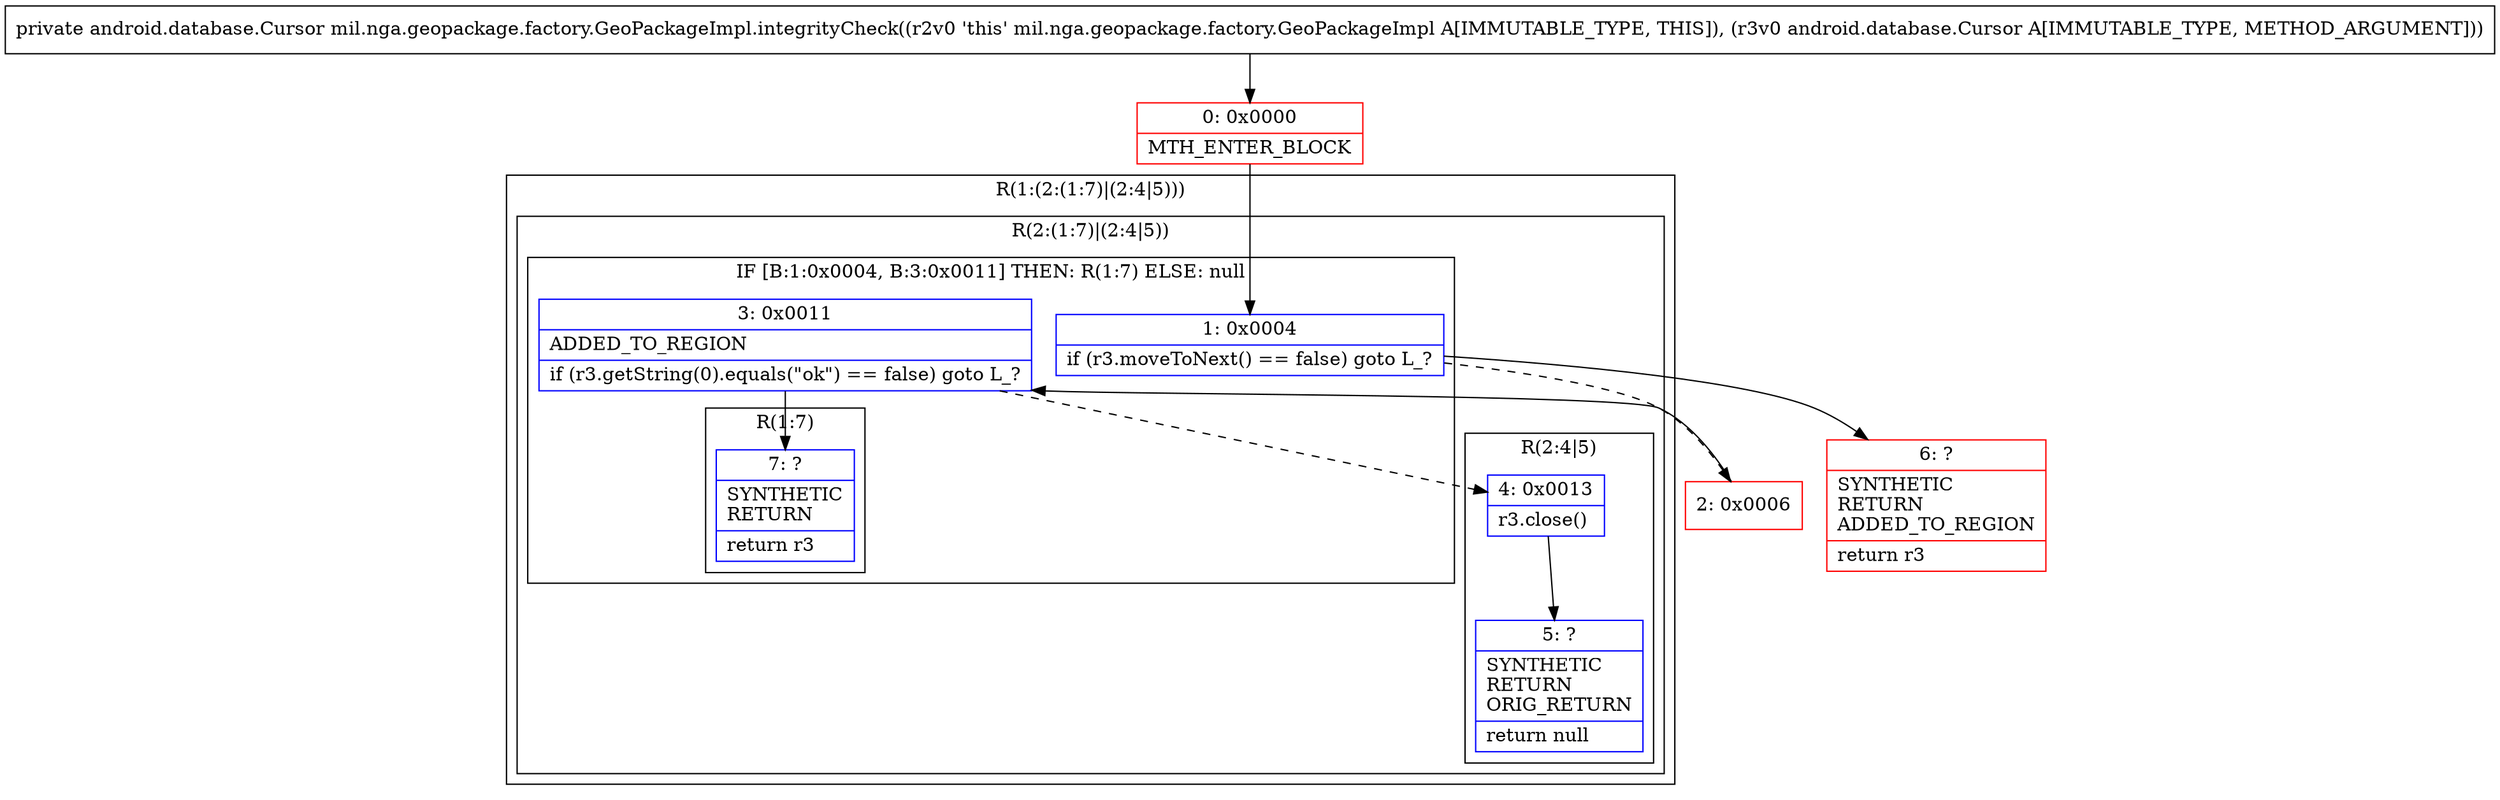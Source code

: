 digraph "CFG formil.nga.geopackage.factory.GeoPackageImpl.integrityCheck(Landroid\/database\/Cursor;)Landroid\/database\/Cursor;" {
subgraph cluster_Region_209625465 {
label = "R(1:(2:(1:7)|(2:4|5)))";
node [shape=record,color=blue];
subgraph cluster_Region_1718734884 {
label = "R(2:(1:7)|(2:4|5))";
node [shape=record,color=blue];
subgraph cluster_IfRegion_1421915891 {
label = "IF [B:1:0x0004, B:3:0x0011] THEN: R(1:7) ELSE: null";
node [shape=record,color=blue];
Node_1 [shape=record,label="{1\:\ 0x0004|if (r3.moveToNext() == false) goto L_?\l}"];
Node_3 [shape=record,label="{3\:\ 0x0011|ADDED_TO_REGION\l|if (r3.getString(0).equals(\"ok\") == false) goto L_?\l}"];
subgraph cluster_Region_289895539 {
label = "R(1:7)";
node [shape=record,color=blue];
Node_7 [shape=record,label="{7\:\ ?|SYNTHETIC\lRETURN\l|return r3\l}"];
}
}
subgraph cluster_Region_1749772875 {
label = "R(2:4|5)";
node [shape=record,color=blue];
Node_4 [shape=record,label="{4\:\ 0x0013|r3.close()\l}"];
Node_5 [shape=record,label="{5\:\ ?|SYNTHETIC\lRETURN\lORIG_RETURN\l|return null\l}"];
}
}
}
Node_0 [shape=record,color=red,label="{0\:\ 0x0000|MTH_ENTER_BLOCK\l}"];
Node_2 [shape=record,color=red,label="{2\:\ 0x0006}"];
Node_6 [shape=record,color=red,label="{6\:\ ?|SYNTHETIC\lRETURN\lADDED_TO_REGION\l|return r3\l}"];
MethodNode[shape=record,label="{private android.database.Cursor mil.nga.geopackage.factory.GeoPackageImpl.integrityCheck((r2v0 'this' mil.nga.geopackage.factory.GeoPackageImpl A[IMMUTABLE_TYPE, THIS]), (r3v0 android.database.Cursor A[IMMUTABLE_TYPE, METHOD_ARGUMENT])) }"];
MethodNode -> Node_0;
Node_1 -> Node_2[style=dashed];
Node_1 -> Node_6;
Node_3 -> Node_4[style=dashed];
Node_3 -> Node_7;
Node_4 -> Node_5;
Node_0 -> Node_1;
Node_2 -> Node_3;
}

